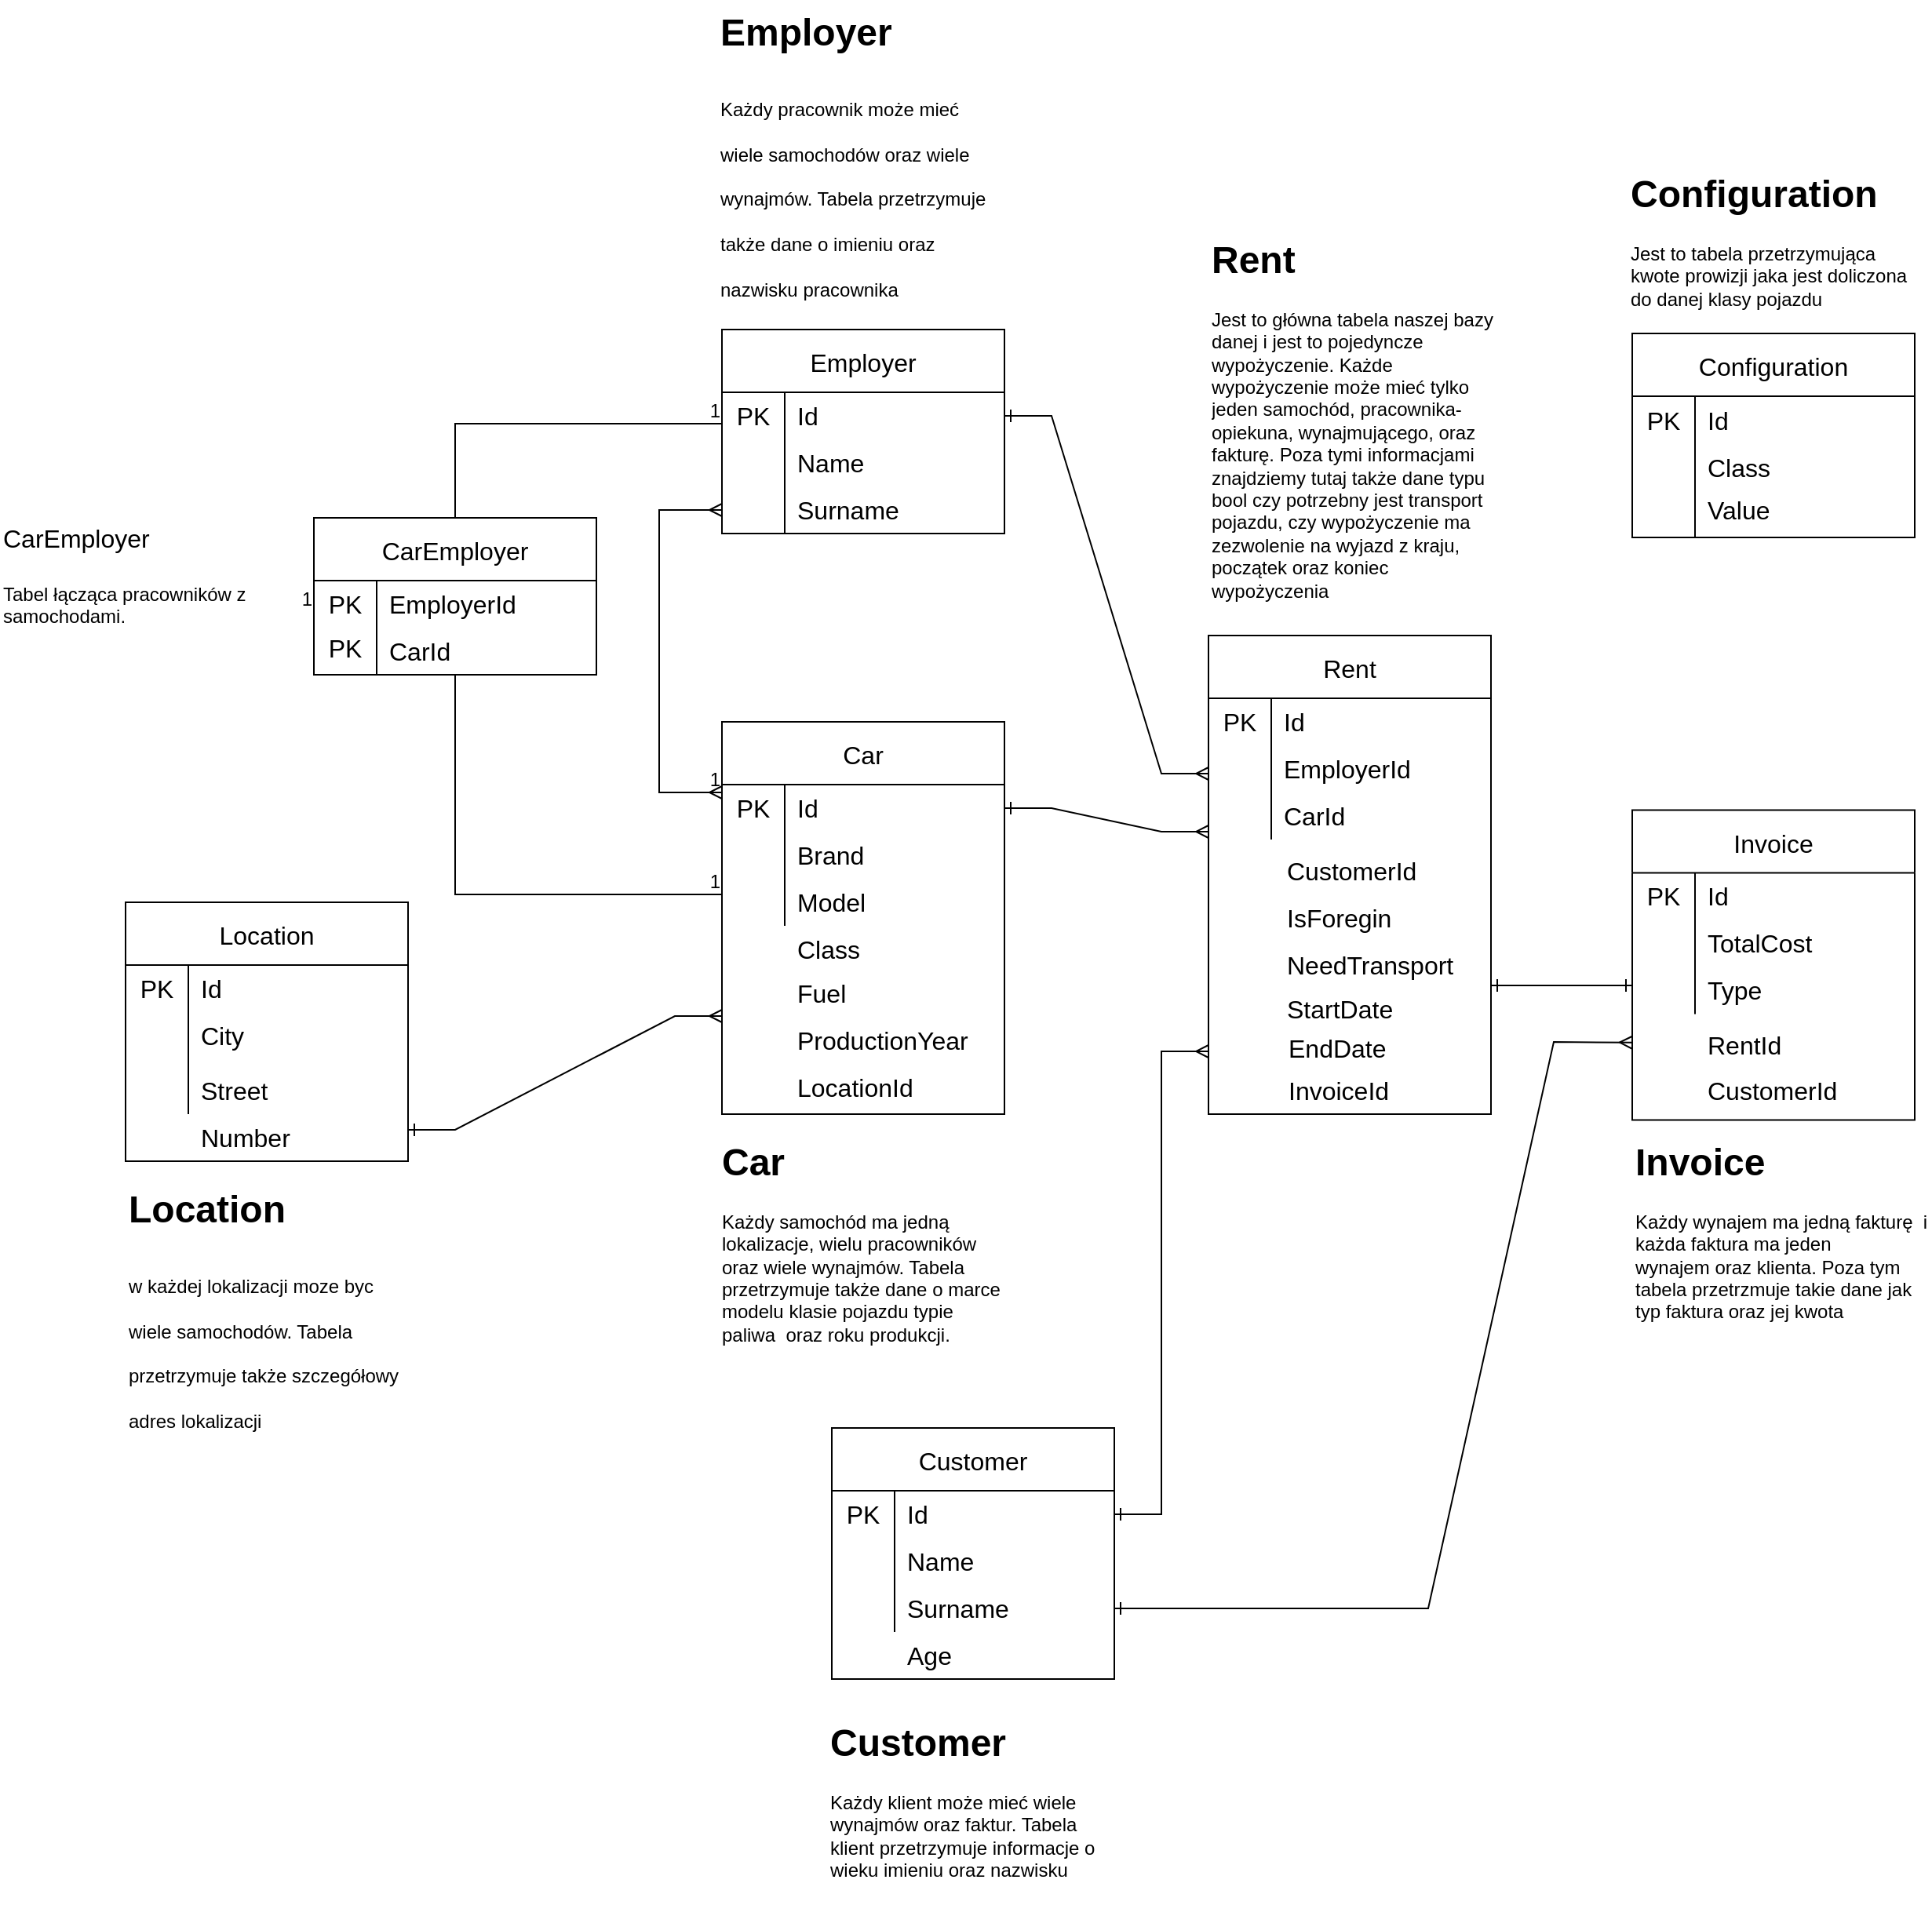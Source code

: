 <mxfile version="24.2.3" type="github">
  <diagram name="Page-1" id="c4acf3e9-155e-7222-9cf6-157b1a14988f">
    <mxGraphModel dx="2284" dy="1838" grid="1" gridSize="10" guides="1" tooltips="1" connect="1" arrows="1" fold="1" page="1" pageScale="1" pageWidth="850" pageHeight="1100" background="none" math="0" shadow="0">
      <root>
        <mxCell id="0" />
        <mxCell id="1" parent="0" />
        <mxCell id="uON3y86tfZZQM4dJoqjV-6" value="Rent" style="shape=table;startSize=40;container=1;collapsible=0;childLayout=tableLayout;fixedRows=1;rowLines=0;fontStyle=0;strokeColor=default;fontSize=16;fillColor=default;" parent="1" vertex="1">
          <mxGeometry x="390" y="215" width="180" height="305" as="geometry" />
        </mxCell>
        <mxCell id="uON3y86tfZZQM4dJoqjV-7" value="" style="shape=tableRow;horizontal=0;startSize=0;swimlaneHead=0;swimlaneBody=0;top=0;left=0;bottom=0;right=0;collapsible=0;dropTarget=0;fillColor=none;points=[[0,0.5],[1,0.5]];portConstraint=eastwest;strokeColor=inherit;fontSize=16;" parent="uON3y86tfZZQM4dJoqjV-6" vertex="1">
          <mxGeometry y="40" width="180" height="30" as="geometry" />
        </mxCell>
        <mxCell id="uON3y86tfZZQM4dJoqjV-8" value="PK" style="shape=partialRectangle;html=1;whiteSpace=wrap;connectable=0;fillColor=none;top=0;left=0;bottom=0;right=0;overflow=hidden;pointerEvents=1;strokeColor=inherit;fontSize=16;" parent="uON3y86tfZZQM4dJoqjV-7" vertex="1">
          <mxGeometry width="40" height="30" as="geometry">
            <mxRectangle width="40" height="30" as="alternateBounds" />
          </mxGeometry>
        </mxCell>
        <mxCell id="uON3y86tfZZQM4dJoqjV-9" value="Id" style="shape=partialRectangle;html=1;whiteSpace=wrap;connectable=0;fillColor=none;top=0;left=0;bottom=0;right=0;align=left;spacingLeft=6;overflow=hidden;strokeColor=inherit;fontSize=16;" parent="uON3y86tfZZQM4dJoqjV-7" vertex="1">
          <mxGeometry x="40" width="140" height="30" as="geometry">
            <mxRectangle width="140" height="30" as="alternateBounds" />
          </mxGeometry>
        </mxCell>
        <mxCell id="uON3y86tfZZQM4dJoqjV-10" value="" style="shape=tableRow;horizontal=0;startSize=0;swimlaneHead=0;swimlaneBody=0;top=0;left=0;bottom=0;right=0;collapsible=0;dropTarget=0;fillColor=none;points=[[0,0.5],[1,0.5]];portConstraint=eastwest;strokeColor=inherit;fontSize=16;" parent="uON3y86tfZZQM4dJoqjV-6" vertex="1">
          <mxGeometry y="70" width="180" height="30" as="geometry" />
        </mxCell>
        <mxCell id="uON3y86tfZZQM4dJoqjV-11" value="" style="shape=partialRectangle;html=1;whiteSpace=wrap;connectable=0;fillColor=none;top=0;left=0;bottom=0;right=0;overflow=hidden;strokeColor=inherit;fontSize=16;" parent="uON3y86tfZZQM4dJoqjV-10" vertex="1">
          <mxGeometry width="40" height="30" as="geometry">
            <mxRectangle width="40" height="30" as="alternateBounds" />
          </mxGeometry>
        </mxCell>
        <mxCell id="uON3y86tfZZQM4dJoqjV-12" value="EmployerId" style="shape=partialRectangle;html=1;whiteSpace=wrap;connectable=0;fillColor=none;top=0;left=0;bottom=0;right=0;align=left;spacingLeft=6;overflow=hidden;strokeColor=inherit;fontSize=16;" parent="uON3y86tfZZQM4dJoqjV-10" vertex="1">
          <mxGeometry x="40" width="140" height="30" as="geometry">
            <mxRectangle width="140" height="30" as="alternateBounds" />
          </mxGeometry>
        </mxCell>
        <mxCell id="uON3y86tfZZQM4dJoqjV-13" value="" style="shape=tableRow;horizontal=0;startSize=0;swimlaneHead=0;swimlaneBody=0;top=0;left=0;bottom=0;right=0;collapsible=0;dropTarget=0;fillColor=none;points=[[0,0.5],[1,0.5]];portConstraint=eastwest;strokeColor=inherit;fontSize=16;" parent="uON3y86tfZZQM4dJoqjV-6" vertex="1">
          <mxGeometry y="100" width="180" height="30" as="geometry" />
        </mxCell>
        <mxCell id="uON3y86tfZZQM4dJoqjV-14" value="" style="shape=partialRectangle;html=1;whiteSpace=wrap;connectable=0;fillColor=none;top=0;left=0;bottom=0;right=0;overflow=hidden;strokeColor=inherit;fontSize=16;" parent="uON3y86tfZZQM4dJoqjV-13" vertex="1">
          <mxGeometry width="40" height="30" as="geometry">
            <mxRectangle width="40" height="30" as="alternateBounds" />
          </mxGeometry>
        </mxCell>
        <mxCell id="uON3y86tfZZQM4dJoqjV-15" value="CarId" style="shape=partialRectangle;html=1;whiteSpace=wrap;connectable=0;fillColor=none;top=0;left=0;bottom=0;right=0;align=left;spacingLeft=6;overflow=hidden;strokeColor=inherit;fontSize=16;" parent="uON3y86tfZZQM4dJoqjV-13" vertex="1">
          <mxGeometry x="40" width="140" height="30" as="geometry">
            <mxRectangle width="140" height="30" as="alternateBounds" />
          </mxGeometry>
        </mxCell>
        <mxCell id="uON3y86tfZZQM4dJoqjV-16" value="StartDate" style="shape=partialRectangle;html=1;whiteSpace=wrap;connectable=0;fillColor=none;top=0;left=0;bottom=0;right=0;align=left;spacingLeft=6;overflow=hidden;strokeColor=inherit;fontSize=16;" parent="1" vertex="1">
          <mxGeometry x="432" y="438" width="140" height="30" as="geometry">
            <mxRectangle width="140" height="30" as="alternateBounds" />
          </mxGeometry>
        </mxCell>
        <mxCell id="uON3y86tfZZQM4dJoqjV-19" value="EndDate" style="shape=partialRectangle;html=1;whiteSpace=wrap;connectable=0;fillColor=none;top=0;left=0;bottom=0;right=0;align=left;spacingLeft=6;overflow=hidden;strokeColor=inherit;fontSize=16;" parent="1" vertex="1">
          <mxGeometry x="433" y="463" width="140" height="30" as="geometry">
            <mxRectangle width="140" height="30" as="alternateBounds" />
          </mxGeometry>
        </mxCell>
        <mxCell id="uON3y86tfZZQM4dJoqjV-21" value="IsForegin" style="shape=partialRectangle;html=1;whiteSpace=wrap;connectable=0;fillColor=none;top=0;left=0;bottom=0;right=0;align=left;spacingLeft=6;overflow=hidden;strokeColor=inherit;fontSize=16;" parent="1" vertex="1">
          <mxGeometry x="432" y="380" width="140" height="30" as="geometry">
            <mxRectangle width="140" height="30" as="alternateBounds" />
          </mxGeometry>
        </mxCell>
        <mxCell id="uON3y86tfZZQM4dJoqjV-23" value="NeedTransport" style="shape=partialRectangle;html=1;whiteSpace=wrap;connectable=0;fillColor=none;top=0;left=0;bottom=0;right=0;align=left;spacingLeft=6;overflow=hidden;strokeColor=inherit;fontSize=16;" parent="1" vertex="1">
          <mxGeometry x="432" y="410" width="140" height="30" as="geometry">
            <mxRectangle width="140" height="30" as="alternateBounds" />
          </mxGeometry>
        </mxCell>
        <mxCell id="uON3y86tfZZQM4dJoqjV-35" value="Customer" style="shape=table;startSize=40;container=1;collapsible=0;childLayout=tableLayout;fixedRows=1;rowLines=0;fontStyle=0;strokeColor=default;fontSize=16;fillColor=default;" parent="1" vertex="1">
          <mxGeometry x="150" y="720" width="180" height="160" as="geometry" />
        </mxCell>
        <mxCell id="uON3y86tfZZQM4dJoqjV-36" value="" style="shape=tableRow;horizontal=0;startSize=0;swimlaneHead=0;swimlaneBody=0;top=0;left=0;bottom=0;right=0;collapsible=0;dropTarget=0;fillColor=none;points=[[0,0.5],[1,0.5]];portConstraint=eastwest;strokeColor=inherit;fontSize=16;" parent="uON3y86tfZZQM4dJoqjV-35" vertex="1">
          <mxGeometry y="40" width="180" height="30" as="geometry" />
        </mxCell>
        <mxCell id="uON3y86tfZZQM4dJoqjV-37" value="PK" style="shape=partialRectangle;html=1;whiteSpace=wrap;connectable=0;fillColor=none;top=0;left=0;bottom=0;right=0;overflow=hidden;pointerEvents=1;strokeColor=inherit;fontSize=16;" parent="uON3y86tfZZQM4dJoqjV-36" vertex="1">
          <mxGeometry width="40" height="30" as="geometry">
            <mxRectangle width="40" height="30" as="alternateBounds" />
          </mxGeometry>
        </mxCell>
        <mxCell id="uON3y86tfZZQM4dJoqjV-38" value="Id" style="shape=partialRectangle;html=1;whiteSpace=wrap;connectable=0;fillColor=none;top=0;left=0;bottom=0;right=0;align=left;spacingLeft=6;overflow=hidden;strokeColor=inherit;fontSize=16;" parent="uON3y86tfZZQM4dJoqjV-36" vertex="1">
          <mxGeometry x="40" width="140" height="30" as="geometry">
            <mxRectangle width="140" height="30" as="alternateBounds" />
          </mxGeometry>
        </mxCell>
        <mxCell id="uON3y86tfZZQM4dJoqjV-39" value="" style="shape=tableRow;horizontal=0;startSize=0;swimlaneHead=0;swimlaneBody=0;top=0;left=0;bottom=0;right=0;collapsible=0;dropTarget=0;fillColor=none;points=[[0,0.5],[1,0.5]];portConstraint=eastwest;strokeColor=inherit;fontSize=16;" parent="uON3y86tfZZQM4dJoqjV-35" vertex="1">
          <mxGeometry y="70" width="180" height="30" as="geometry" />
        </mxCell>
        <mxCell id="uON3y86tfZZQM4dJoqjV-40" value="" style="shape=partialRectangle;html=1;whiteSpace=wrap;connectable=0;fillColor=none;top=0;left=0;bottom=0;right=0;overflow=hidden;strokeColor=inherit;fontSize=16;" parent="uON3y86tfZZQM4dJoqjV-39" vertex="1">
          <mxGeometry width="40" height="30" as="geometry">
            <mxRectangle width="40" height="30" as="alternateBounds" />
          </mxGeometry>
        </mxCell>
        <mxCell id="uON3y86tfZZQM4dJoqjV-41" value="Name" style="shape=partialRectangle;html=1;whiteSpace=wrap;connectable=0;fillColor=none;top=0;left=0;bottom=0;right=0;align=left;spacingLeft=6;overflow=hidden;strokeColor=inherit;fontSize=16;" parent="uON3y86tfZZQM4dJoqjV-39" vertex="1">
          <mxGeometry x="40" width="140" height="30" as="geometry">
            <mxRectangle width="140" height="30" as="alternateBounds" />
          </mxGeometry>
        </mxCell>
        <mxCell id="uON3y86tfZZQM4dJoqjV-42" value="" style="shape=tableRow;horizontal=0;startSize=0;swimlaneHead=0;swimlaneBody=0;top=0;left=0;bottom=0;right=0;collapsible=0;dropTarget=0;fillColor=none;points=[[0,0.5],[1,0.5]];portConstraint=eastwest;strokeColor=inherit;fontSize=16;" parent="uON3y86tfZZQM4dJoqjV-35" vertex="1">
          <mxGeometry y="100" width="180" height="30" as="geometry" />
        </mxCell>
        <mxCell id="uON3y86tfZZQM4dJoqjV-43" value="" style="shape=partialRectangle;html=1;whiteSpace=wrap;connectable=0;fillColor=none;top=0;left=0;bottom=0;right=0;overflow=hidden;strokeColor=inherit;fontSize=16;" parent="uON3y86tfZZQM4dJoqjV-42" vertex="1">
          <mxGeometry width="40" height="30" as="geometry">
            <mxRectangle width="40" height="30" as="alternateBounds" />
          </mxGeometry>
        </mxCell>
        <mxCell id="uON3y86tfZZQM4dJoqjV-44" value="Surname" style="shape=partialRectangle;html=1;whiteSpace=wrap;connectable=0;fillColor=none;top=0;left=0;bottom=0;right=0;align=left;spacingLeft=6;overflow=hidden;strokeColor=inherit;fontSize=16;" parent="uON3y86tfZZQM4dJoqjV-42" vertex="1">
          <mxGeometry x="40" width="140" height="30" as="geometry">
            <mxRectangle width="140" height="30" as="alternateBounds" />
          </mxGeometry>
        </mxCell>
        <mxCell id="uON3y86tfZZQM4dJoqjV-45" value="Age" style="shape=partialRectangle;html=1;whiteSpace=wrap;connectable=0;fillColor=none;top=0;left=0;bottom=0;right=0;align=left;spacingLeft=6;overflow=hidden;strokeColor=inherit;fontSize=16;" parent="1" vertex="1">
          <mxGeometry x="190" y="850" width="140" height="30" as="geometry">
            <mxRectangle width="140" height="30" as="alternateBounds" />
          </mxGeometry>
        </mxCell>
        <mxCell id="uON3y86tfZZQM4dJoqjV-54" value="CustomerId" style="shape=partialRectangle;html=1;whiteSpace=wrap;connectable=0;fillColor=none;top=0;left=0;bottom=0;right=0;align=left;spacingLeft=6;overflow=hidden;strokeColor=inherit;fontSize=16;" parent="1" vertex="1">
          <mxGeometry x="432" y="350" width="140" height="30" as="geometry">
            <mxRectangle width="140" height="30" as="alternateBounds" />
          </mxGeometry>
        </mxCell>
        <mxCell id="uON3y86tfZZQM4dJoqjV-55" value="Employer" style="shape=table;startSize=40;container=1;collapsible=0;childLayout=tableLayout;fixedRows=1;rowLines=0;fontStyle=0;strokeColor=default;fontSize=16;fillColor=default;" parent="1" vertex="1">
          <mxGeometry x="80" y="20" width="180" height="130" as="geometry" />
        </mxCell>
        <mxCell id="uON3y86tfZZQM4dJoqjV-56" value="" style="shape=tableRow;horizontal=0;startSize=0;swimlaneHead=0;swimlaneBody=0;top=0;left=0;bottom=0;right=0;collapsible=0;dropTarget=0;fillColor=none;points=[[0,0.5],[1,0.5]];portConstraint=eastwest;strokeColor=inherit;fontSize=16;" parent="uON3y86tfZZQM4dJoqjV-55" vertex="1">
          <mxGeometry y="40" width="180" height="30" as="geometry" />
        </mxCell>
        <mxCell id="uON3y86tfZZQM4dJoqjV-57" value="PK" style="shape=partialRectangle;html=1;whiteSpace=wrap;connectable=0;fillColor=none;top=0;left=0;bottom=0;right=0;overflow=hidden;pointerEvents=1;strokeColor=inherit;fontSize=16;" parent="uON3y86tfZZQM4dJoqjV-56" vertex="1">
          <mxGeometry width="40" height="30" as="geometry">
            <mxRectangle width="40" height="30" as="alternateBounds" />
          </mxGeometry>
        </mxCell>
        <mxCell id="uON3y86tfZZQM4dJoqjV-58" value="Id" style="shape=partialRectangle;html=1;whiteSpace=wrap;connectable=0;fillColor=none;top=0;left=0;bottom=0;right=0;align=left;spacingLeft=6;overflow=hidden;strokeColor=inherit;fontSize=16;" parent="uON3y86tfZZQM4dJoqjV-56" vertex="1">
          <mxGeometry x="40" width="140" height="30" as="geometry">
            <mxRectangle width="140" height="30" as="alternateBounds" />
          </mxGeometry>
        </mxCell>
        <mxCell id="uON3y86tfZZQM4dJoqjV-59" value="" style="shape=tableRow;horizontal=0;startSize=0;swimlaneHead=0;swimlaneBody=0;top=0;left=0;bottom=0;right=0;collapsible=0;dropTarget=0;fillColor=none;points=[[0,0.5],[1,0.5]];portConstraint=eastwest;strokeColor=inherit;fontSize=16;" parent="uON3y86tfZZQM4dJoqjV-55" vertex="1">
          <mxGeometry y="70" width="180" height="30" as="geometry" />
        </mxCell>
        <mxCell id="uON3y86tfZZQM4dJoqjV-60" value="" style="shape=partialRectangle;html=1;whiteSpace=wrap;connectable=0;fillColor=none;top=0;left=0;bottom=0;right=0;overflow=hidden;strokeColor=inherit;fontSize=16;" parent="uON3y86tfZZQM4dJoqjV-59" vertex="1">
          <mxGeometry width="40" height="30" as="geometry">
            <mxRectangle width="40" height="30" as="alternateBounds" />
          </mxGeometry>
        </mxCell>
        <mxCell id="uON3y86tfZZQM4dJoqjV-61" value="Name" style="shape=partialRectangle;html=1;whiteSpace=wrap;connectable=0;fillColor=none;top=0;left=0;bottom=0;right=0;align=left;spacingLeft=6;overflow=hidden;strokeColor=inherit;fontSize=16;" parent="uON3y86tfZZQM4dJoqjV-59" vertex="1">
          <mxGeometry x="40" width="140" height="30" as="geometry">
            <mxRectangle width="140" height="30" as="alternateBounds" />
          </mxGeometry>
        </mxCell>
        <mxCell id="uON3y86tfZZQM4dJoqjV-62" value="" style="shape=tableRow;horizontal=0;startSize=0;swimlaneHead=0;swimlaneBody=0;top=0;left=0;bottom=0;right=0;collapsible=0;dropTarget=0;fillColor=none;points=[[0,0.5],[1,0.5]];portConstraint=eastwest;strokeColor=inherit;fontSize=16;" parent="uON3y86tfZZQM4dJoqjV-55" vertex="1">
          <mxGeometry y="100" width="180" height="30" as="geometry" />
        </mxCell>
        <mxCell id="uON3y86tfZZQM4dJoqjV-63" value="" style="shape=partialRectangle;html=1;whiteSpace=wrap;connectable=0;fillColor=none;top=0;left=0;bottom=0;right=0;overflow=hidden;strokeColor=inherit;fontSize=16;" parent="uON3y86tfZZQM4dJoqjV-62" vertex="1">
          <mxGeometry width="40" height="30" as="geometry">
            <mxRectangle width="40" height="30" as="alternateBounds" />
          </mxGeometry>
        </mxCell>
        <mxCell id="uON3y86tfZZQM4dJoqjV-64" value="Surname" style="shape=partialRectangle;html=1;whiteSpace=wrap;connectable=0;fillColor=none;top=0;left=0;bottom=0;right=0;align=left;spacingLeft=6;overflow=hidden;strokeColor=inherit;fontSize=16;" parent="uON3y86tfZZQM4dJoqjV-62" vertex="1">
          <mxGeometry x="40" width="140" height="30" as="geometry">
            <mxRectangle width="140" height="30" as="alternateBounds" />
          </mxGeometry>
        </mxCell>
        <mxCell id="uON3y86tfZZQM4dJoqjV-67" value="Car" style="shape=table;startSize=40;container=1;collapsible=0;childLayout=tableLayout;fixedRows=1;rowLines=0;fontStyle=0;strokeColor=default;fontSize=16;fillColor=default;" parent="1" vertex="1">
          <mxGeometry x="80" y="270" width="180" height="250" as="geometry" />
        </mxCell>
        <mxCell id="uON3y86tfZZQM4dJoqjV-68" value="" style="shape=tableRow;horizontal=0;startSize=0;swimlaneHead=0;swimlaneBody=0;top=0;left=0;bottom=0;right=0;collapsible=0;dropTarget=0;fillColor=none;points=[[0,0.5],[1,0.5]];portConstraint=eastwest;strokeColor=inherit;fontSize=16;" parent="uON3y86tfZZQM4dJoqjV-67" vertex="1">
          <mxGeometry y="40" width="180" height="30" as="geometry" />
        </mxCell>
        <mxCell id="uON3y86tfZZQM4dJoqjV-69" value="PK" style="shape=partialRectangle;html=1;whiteSpace=wrap;connectable=0;fillColor=none;top=0;left=0;bottom=0;right=0;overflow=hidden;pointerEvents=1;strokeColor=inherit;fontSize=16;" parent="uON3y86tfZZQM4dJoqjV-68" vertex="1">
          <mxGeometry width="40" height="30" as="geometry">
            <mxRectangle width="40" height="30" as="alternateBounds" />
          </mxGeometry>
        </mxCell>
        <mxCell id="uON3y86tfZZQM4dJoqjV-70" value="Id" style="shape=partialRectangle;html=1;whiteSpace=wrap;connectable=0;fillColor=none;top=0;left=0;bottom=0;right=0;align=left;spacingLeft=6;overflow=hidden;strokeColor=inherit;fontSize=16;" parent="uON3y86tfZZQM4dJoqjV-68" vertex="1">
          <mxGeometry x="40" width="140" height="30" as="geometry">
            <mxRectangle width="140" height="30" as="alternateBounds" />
          </mxGeometry>
        </mxCell>
        <mxCell id="uON3y86tfZZQM4dJoqjV-71" value="" style="shape=tableRow;horizontal=0;startSize=0;swimlaneHead=0;swimlaneBody=0;top=0;left=0;bottom=0;right=0;collapsible=0;dropTarget=0;fillColor=none;points=[[0,0.5],[1,0.5]];portConstraint=eastwest;strokeColor=inherit;fontSize=16;" parent="uON3y86tfZZQM4dJoqjV-67" vertex="1">
          <mxGeometry y="70" width="180" height="30" as="geometry" />
        </mxCell>
        <mxCell id="uON3y86tfZZQM4dJoqjV-72" value="" style="shape=partialRectangle;html=1;whiteSpace=wrap;connectable=0;fillColor=none;top=0;left=0;bottom=0;right=0;overflow=hidden;strokeColor=inherit;fontSize=16;" parent="uON3y86tfZZQM4dJoqjV-71" vertex="1">
          <mxGeometry width="40" height="30" as="geometry">
            <mxRectangle width="40" height="30" as="alternateBounds" />
          </mxGeometry>
        </mxCell>
        <mxCell id="uON3y86tfZZQM4dJoqjV-73" value="Brand" style="shape=partialRectangle;html=1;whiteSpace=wrap;connectable=0;fillColor=none;top=0;left=0;bottom=0;right=0;align=left;spacingLeft=6;overflow=hidden;strokeColor=inherit;fontSize=16;" parent="uON3y86tfZZQM4dJoqjV-71" vertex="1">
          <mxGeometry x="40" width="140" height="30" as="geometry">
            <mxRectangle width="140" height="30" as="alternateBounds" />
          </mxGeometry>
        </mxCell>
        <mxCell id="uON3y86tfZZQM4dJoqjV-74" value="" style="shape=tableRow;horizontal=0;startSize=0;swimlaneHead=0;swimlaneBody=0;top=0;left=0;bottom=0;right=0;collapsible=0;dropTarget=0;fillColor=none;points=[[0,0.5],[1,0.5]];portConstraint=eastwest;strokeColor=inherit;fontSize=16;" parent="uON3y86tfZZQM4dJoqjV-67" vertex="1">
          <mxGeometry y="100" width="180" height="30" as="geometry" />
        </mxCell>
        <mxCell id="uON3y86tfZZQM4dJoqjV-75" value="" style="shape=partialRectangle;html=1;whiteSpace=wrap;connectable=0;fillColor=none;top=0;left=0;bottom=0;right=0;overflow=hidden;strokeColor=inherit;fontSize=16;" parent="uON3y86tfZZQM4dJoqjV-74" vertex="1">
          <mxGeometry width="40" height="30" as="geometry">
            <mxRectangle width="40" height="30" as="alternateBounds" />
          </mxGeometry>
        </mxCell>
        <mxCell id="uON3y86tfZZQM4dJoqjV-76" value="Model" style="shape=partialRectangle;html=1;whiteSpace=wrap;connectable=0;fillColor=none;top=0;left=0;bottom=0;right=0;align=left;spacingLeft=6;overflow=hidden;strokeColor=inherit;fontSize=16;" parent="uON3y86tfZZQM4dJoqjV-74" vertex="1">
          <mxGeometry x="40" width="140" height="30" as="geometry">
            <mxRectangle width="140" height="30" as="alternateBounds" />
          </mxGeometry>
        </mxCell>
        <mxCell id="uON3y86tfZZQM4dJoqjV-77" value="Class" style="shape=partialRectangle;html=1;whiteSpace=wrap;connectable=0;fillColor=none;top=0;left=0;bottom=0;right=0;align=left;spacingLeft=6;overflow=hidden;strokeColor=inherit;fontSize=16;" parent="1" vertex="1">
          <mxGeometry x="120" y="400" width="140" height="30" as="geometry">
            <mxRectangle width="140" height="30" as="alternateBounds" />
          </mxGeometry>
        </mxCell>
        <mxCell id="uON3y86tfZZQM4dJoqjV-79" value="" style="shape=partialRectangle;html=1;whiteSpace=wrap;connectable=0;fillColor=none;top=0;left=0;bottom=0;right=0;align=left;spacingLeft=6;overflow=hidden;strokeColor=inherit;fontSize=16;" parent="1" vertex="1">
          <mxGeometry x="120" y="428" width="140" height="30" as="geometry">
            <mxRectangle width="140" height="30" as="alternateBounds" />
          </mxGeometry>
        </mxCell>
        <mxCell id="uON3y86tfZZQM4dJoqjV-83" value="Fuel" style="shape=partialRectangle;html=1;whiteSpace=wrap;connectable=0;fillColor=none;top=0;left=0;bottom=0;right=0;align=left;spacingLeft=6;overflow=hidden;strokeColor=inherit;fontSize=16;" parent="1" vertex="1">
          <mxGeometry x="120" y="428" width="140" height="30" as="geometry">
            <mxRectangle width="140" height="30" as="alternateBounds" />
          </mxGeometry>
        </mxCell>
        <mxCell id="uON3y86tfZZQM4dJoqjV-85" value="ProductionYear" style="shape=partialRectangle;html=1;whiteSpace=wrap;connectable=0;fillColor=none;top=0;left=0;bottom=0;right=0;align=left;spacingLeft=6;overflow=hidden;strokeColor=inherit;fontSize=16;" parent="1" vertex="1">
          <mxGeometry x="120" y="458" width="140" height="30" as="geometry">
            <mxRectangle width="140" height="30" as="alternateBounds" />
          </mxGeometry>
        </mxCell>
        <mxCell id="uON3y86tfZZQM4dJoqjV-90" value="" style="edgeStyle=entityRelationEdgeStyle;fontSize=12;html=1;endArrow=ERmany;startArrow=ERone;rounded=0;exitX=1;exitY=0.5;exitDx=0;exitDy=0;startFill=0;endFill=0;" parent="1" source="uON3y86tfZZQM4dJoqjV-36" edge="1">
          <mxGeometry width="100" height="100" relative="1" as="geometry">
            <mxPoint x="350" y="390" as="sourcePoint" />
            <mxPoint x="390" y="480" as="targetPoint" />
          </mxGeometry>
        </mxCell>
        <mxCell id="uON3y86tfZZQM4dJoqjV-91" value="" style="edgeStyle=entityRelationEdgeStyle;fontSize=12;html=1;endArrow=ERmany;startArrow=ERone;rounded=0;exitX=1;exitY=0.5;exitDx=0;exitDy=0;startFill=0;endFill=0;" parent="1" source="uON3y86tfZZQM4dJoqjV-56" edge="1">
          <mxGeometry width="100" height="100" relative="1" as="geometry">
            <mxPoint x="260" y="467.5" as="sourcePoint" />
            <mxPoint x="390" y="303" as="targetPoint" />
          </mxGeometry>
        </mxCell>
        <mxCell id="uON3y86tfZZQM4dJoqjV-95" value="" style="edgeStyle=entityRelationEdgeStyle;fontSize=12;html=1;endArrow=ERmany;startArrow=ERone;rounded=0;exitX=1;exitY=0.5;exitDx=0;exitDy=0;startFill=0;endFill=0;" parent="1" source="uON3y86tfZZQM4dJoqjV-68" edge="1">
          <mxGeometry width="100" height="100" relative="1" as="geometry">
            <mxPoint x="260" y="487" as="sourcePoint" />
            <mxPoint x="390" y="340" as="targetPoint" />
            <Array as="points">
              <mxPoint x="330" y="340" />
            </Array>
          </mxGeometry>
        </mxCell>
        <mxCell id="uON3y86tfZZQM4dJoqjV-96" value="LocationId" style="shape=partialRectangle;html=1;whiteSpace=wrap;connectable=0;fillColor=none;top=0;left=0;bottom=0;right=0;align=left;spacingLeft=6;overflow=hidden;strokeColor=inherit;fontSize=16;" parent="1" vertex="1">
          <mxGeometry x="120" y="488" width="140" height="30" as="geometry">
            <mxRectangle width="140" height="30" as="alternateBounds" />
          </mxGeometry>
        </mxCell>
        <mxCell id="uON3y86tfZZQM4dJoqjV-97" value="Location" style="shape=table;startSize=40;container=1;collapsible=0;childLayout=tableLayout;fixedRows=1;rowLines=0;fontStyle=0;strokeColor=default;fontSize=16;fillColor=default;" parent="1" vertex="1">
          <mxGeometry x="-300" y="385" width="180" height="165" as="geometry" />
        </mxCell>
        <mxCell id="uON3y86tfZZQM4dJoqjV-98" value="" style="shape=tableRow;horizontal=0;startSize=0;swimlaneHead=0;swimlaneBody=0;top=0;left=0;bottom=0;right=0;collapsible=0;dropTarget=0;fillColor=none;points=[[0,0.5],[1,0.5]];portConstraint=eastwest;strokeColor=inherit;fontSize=16;" parent="uON3y86tfZZQM4dJoqjV-97" vertex="1">
          <mxGeometry y="40" width="180" height="30" as="geometry" />
        </mxCell>
        <mxCell id="uON3y86tfZZQM4dJoqjV-99" value="PK" style="shape=partialRectangle;html=1;whiteSpace=wrap;connectable=0;fillColor=none;top=0;left=0;bottom=0;right=0;overflow=hidden;pointerEvents=1;strokeColor=inherit;fontSize=16;" parent="uON3y86tfZZQM4dJoqjV-98" vertex="1">
          <mxGeometry width="40" height="30" as="geometry">
            <mxRectangle width="40" height="30" as="alternateBounds" />
          </mxGeometry>
        </mxCell>
        <mxCell id="uON3y86tfZZQM4dJoqjV-100" value="Id" style="shape=partialRectangle;html=1;whiteSpace=wrap;connectable=0;fillColor=none;top=0;left=0;bottom=0;right=0;align=left;spacingLeft=6;overflow=hidden;strokeColor=inherit;fontSize=16;" parent="uON3y86tfZZQM4dJoqjV-98" vertex="1">
          <mxGeometry x="40" width="140" height="30" as="geometry">
            <mxRectangle width="140" height="30" as="alternateBounds" />
          </mxGeometry>
        </mxCell>
        <mxCell id="uON3y86tfZZQM4dJoqjV-101" value="" style="shape=tableRow;horizontal=0;startSize=0;swimlaneHead=0;swimlaneBody=0;top=0;left=0;bottom=0;right=0;collapsible=0;dropTarget=0;fillColor=none;points=[[0,0.5],[1,0.5]];portConstraint=eastwest;strokeColor=inherit;fontSize=16;" parent="uON3y86tfZZQM4dJoqjV-97" vertex="1">
          <mxGeometry y="70" width="180" height="30" as="geometry" />
        </mxCell>
        <mxCell id="uON3y86tfZZQM4dJoqjV-102" value="" style="shape=partialRectangle;html=1;whiteSpace=wrap;connectable=0;fillColor=none;top=0;left=0;bottom=0;right=0;overflow=hidden;strokeColor=inherit;fontSize=16;" parent="uON3y86tfZZQM4dJoqjV-101" vertex="1">
          <mxGeometry width="40" height="30" as="geometry">
            <mxRectangle width="40" height="30" as="alternateBounds" />
          </mxGeometry>
        </mxCell>
        <mxCell id="uON3y86tfZZQM4dJoqjV-103" value="City" style="shape=partialRectangle;html=1;whiteSpace=wrap;connectable=0;fillColor=none;top=0;left=0;bottom=0;right=0;align=left;spacingLeft=6;overflow=hidden;strokeColor=inherit;fontSize=16;" parent="uON3y86tfZZQM4dJoqjV-101" vertex="1">
          <mxGeometry x="40" width="140" height="30" as="geometry">
            <mxRectangle width="140" height="30" as="alternateBounds" />
          </mxGeometry>
        </mxCell>
        <mxCell id="uON3y86tfZZQM4dJoqjV-104" value="" style="shape=tableRow;horizontal=0;startSize=0;swimlaneHead=0;swimlaneBody=0;top=0;left=0;bottom=0;right=0;collapsible=0;dropTarget=0;fillColor=none;points=[[0,0.5],[1,0.5]];portConstraint=eastwest;strokeColor=inherit;fontSize=16;" parent="uON3y86tfZZQM4dJoqjV-97" vertex="1">
          <mxGeometry y="100" width="180" height="35" as="geometry" />
        </mxCell>
        <mxCell id="uON3y86tfZZQM4dJoqjV-105" value="" style="shape=partialRectangle;html=1;whiteSpace=wrap;connectable=0;fillColor=none;top=0;left=0;bottom=0;right=0;overflow=hidden;strokeColor=inherit;fontSize=16;" parent="uON3y86tfZZQM4dJoqjV-104" vertex="1">
          <mxGeometry width="40" height="35" as="geometry">
            <mxRectangle width="40" height="35" as="alternateBounds" />
          </mxGeometry>
        </mxCell>
        <mxCell id="uON3y86tfZZQM4dJoqjV-106" value="" style="shape=partialRectangle;html=1;whiteSpace=wrap;connectable=0;fillColor=none;top=0;left=0;bottom=0;right=0;align=left;spacingLeft=6;overflow=hidden;strokeColor=inherit;fontSize=16;" parent="uON3y86tfZZQM4dJoqjV-104" vertex="1">
          <mxGeometry x="40" width="140" height="35" as="geometry">
            <mxRectangle width="140" height="35" as="alternateBounds" />
          </mxGeometry>
        </mxCell>
        <mxCell id="uON3y86tfZZQM4dJoqjV-112" value="Street" style="shape=partialRectangle;html=1;whiteSpace=wrap;connectable=0;fillColor=none;top=0;left=0;bottom=0;right=0;align=left;spacingLeft=6;overflow=hidden;strokeColor=inherit;fontSize=16;" parent="1" vertex="1">
          <mxGeometry x="-260" y="490" width="140" height="30" as="geometry">
            <mxRectangle width="140" height="30" as="alternateBounds" />
          </mxGeometry>
        </mxCell>
        <mxCell id="uON3y86tfZZQM4dJoqjV-113" value="Number" style="shape=partialRectangle;html=1;whiteSpace=wrap;connectable=0;fillColor=none;top=0;left=0;bottom=0;right=0;align=left;spacingLeft=6;overflow=hidden;strokeColor=inherit;fontSize=16;" parent="1" vertex="1">
          <mxGeometry x="-260" y="520" width="140" height="30" as="geometry">
            <mxRectangle width="140" height="30" as="alternateBounds" />
          </mxGeometry>
        </mxCell>
        <mxCell id="uON3y86tfZZQM4dJoqjV-116" value="" style="edgeStyle=entityRelationEdgeStyle;fontSize=12;html=1;endArrow=ERmany;startArrow=ERone;rounded=0;startFill=0;entryX=0;entryY=0.75;entryDx=0;entryDy=0;" parent="1" target="uON3y86tfZZQM4dJoqjV-67" edge="1">
          <mxGeometry width="100" height="100" relative="1" as="geometry">
            <mxPoint x="-120" y="530" as="sourcePoint" />
            <mxPoint x="80" y="530" as="targetPoint" />
          </mxGeometry>
        </mxCell>
        <mxCell id="uON3y86tfZZQM4dJoqjV-128" value="" style="endArrow=none;html=1;rounded=0;exitX=0.5;exitY=1;exitDx=0;exitDy=0;" parent="1" source="uON3y86tfZZQM4dJoqjV-132" edge="1">
          <mxGeometry relative="1" as="geometry">
            <mxPoint x="-90" y="320" as="sourcePoint" />
            <mxPoint x="80" y="380" as="targetPoint" />
            <Array as="points">
              <mxPoint x="-90" y="380" />
            </Array>
          </mxGeometry>
        </mxCell>
        <mxCell id="uON3y86tfZZQM4dJoqjV-129" value="1" style="resizable=0;html=1;whiteSpace=wrap;align=right;verticalAlign=bottom;" parent="uON3y86tfZZQM4dJoqjV-128" connectable="0" vertex="1">
          <mxGeometry x="1" relative="1" as="geometry" />
        </mxCell>
        <mxCell id="uON3y86tfZZQM4dJoqjV-130" value="" style="endArrow=none;html=1;rounded=0;" parent="1" edge="1">
          <mxGeometry relative="1" as="geometry">
            <mxPoint x="-90" y="140" as="sourcePoint" />
            <mxPoint x="80" y="80" as="targetPoint" />
            <Array as="points">
              <mxPoint x="-90" y="80" />
            </Array>
          </mxGeometry>
        </mxCell>
        <mxCell id="uON3y86tfZZQM4dJoqjV-131" value="1" style="resizable=0;html=1;whiteSpace=wrap;align=right;verticalAlign=bottom;" parent="uON3y86tfZZQM4dJoqjV-130" connectable="0" vertex="1">
          <mxGeometry x="1" relative="1" as="geometry" />
        </mxCell>
        <mxCell id="uON3y86tfZZQM4dJoqjV-132" value="CarEmployer" style="shape=table;startSize=40;container=1;collapsible=0;childLayout=tableLayout;fixedRows=1;rowLines=0;fontStyle=0;strokeColor=default;fontSize=16;fillColor=default;" parent="1" vertex="1">
          <mxGeometry x="-180" y="140" width="180" height="100" as="geometry" />
        </mxCell>
        <mxCell id="uON3y86tfZZQM4dJoqjV-133" value="" style="shape=tableRow;horizontal=0;startSize=0;swimlaneHead=0;swimlaneBody=0;top=0;left=0;bottom=0;right=0;collapsible=0;dropTarget=0;fillColor=none;points=[[0,0.5],[1,0.5]];portConstraint=eastwest;strokeColor=inherit;fontSize=16;" parent="uON3y86tfZZQM4dJoqjV-132" vertex="1">
          <mxGeometry y="40" width="180" height="30" as="geometry" />
        </mxCell>
        <mxCell id="uON3y86tfZZQM4dJoqjV-134" value="PK" style="shape=partialRectangle;html=1;whiteSpace=wrap;connectable=0;fillColor=none;top=0;left=0;bottom=0;right=0;overflow=hidden;pointerEvents=1;strokeColor=inherit;fontSize=16;" parent="uON3y86tfZZQM4dJoqjV-133" vertex="1">
          <mxGeometry width="40" height="30" as="geometry">
            <mxRectangle width="40" height="30" as="alternateBounds" />
          </mxGeometry>
        </mxCell>
        <mxCell id="uON3y86tfZZQM4dJoqjV-135" value="EmployerId" style="shape=partialRectangle;html=1;whiteSpace=wrap;connectable=0;fillColor=none;top=0;left=0;bottom=0;right=0;align=left;spacingLeft=6;overflow=hidden;strokeColor=inherit;fontSize=16;" parent="uON3y86tfZZQM4dJoqjV-133" vertex="1">
          <mxGeometry x="40" width="140" height="30" as="geometry">
            <mxRectangle width="140" height="30" as="alternateBounds" />
          </mxGeometry>
        </mxCell>
        <mxCell id="uON3y86tfZZQM4dJoqjV-136" value="" style="shape=tableRow;horizontal=0;startSize=0;swimlaneHead=0;swimlaneBody=0;top=0;left=0;bottom=0;right=0;collapsible=0;dropTarget=0;fillColor=none;points=[[0,0.5],[1,0.5]];portConstraint=eastwest;strokeColor=inherit;fontSize=16;" parent="uON3y86tfZZQM4dJoqjV-132" vertex="1">
          <mxGeometry y="70" width="180" height="30" as="geometry" />
        </mxCell>
        <mxCell id="uON3y86tfZZQM4dJoqjV-137" value="" style="shape=partialRectangle;html=1;whiteSpace=wrap;connectable=0;fillColor=none;top=0;left=0;bottom=0;right=0;overflow=hidden;strokeColor=inherit;fontSize=16;" parent="uON3y86tfZZQM4dJoqjV-136" vertex="1">
          <mxGeometry width="40" height="30" as="geometry">
            <mxRectangle width="40" height="30" as="alternateBounds" />
          </mxGeometry>
        </mxCell>
        <mxCell id="uON3y86tfZZQM4dJoqjV-138" value="CarId" style="shape=partialRectangle;html=1;whiteSpace=wrap;connectable=0;fillColor=none;top=0;left=0;bottom=0;right=0;align=left;spacingLeft=6;overflow=hidden;strokeColor=inherit;fontSize=16;" parent="uON3y86tfZZQM4dJoqjV-136" vertex="1">
          <mxGeometry x="40" width="140" height="30" as="geometry">
            <mxRectangle width="140" height="30" as="alternateBounds" />
          </mxGeometry>
        </mxCell>
        <mxCell id="uON3y86tfZZQM4dJoqjV-143" value="1" style="resizable=0;html=1;whiteSpace=wrap;align=right;verticalAlign=bottom;" parent="1" connectable="0" vertex="1">
          <mxGeometry x="-180" y="200" as="geometry" />
        </mxCell>
        <mxCell id="uON3y86tfZZQM4dJoqjV-144" value="" style="endArrow=ERmany;html=1;rounded=0;exitX=0;exitY=0.5;exitDx=0;exitDy=0;startArrow=ERmany;startFill=0;endFill=0;" parent="1" source="uON3y86tfZZQM4dJoqjV-62" edge="1">
          <mxGeometry relative="1" as="geometry">
            <mxPoint x="40" y="120" as="sourcePoint" />
            <mxPoint x="80" y="315" as="targetPoint" />
            <Array as="points">
              <mxPoint x="40" y="135" />
              <mxPoint x="40" y="315" />
            </Array>
          </mxGeometry>
        </mxCell>
        <mxCell id="uON3y86tfZZQM4dJoqjV-145" value="1" style="resizable=0;html=1;whiteSpace=wrap;align=right;verticalAlign=bottom;" parent="uON3y86tfZZQM4dJoqjV-144" connectable="0" vertex="1">
          <mxGeometry x="1" relative="1" as="geometry" />
        </mxCell>
        <mxCell id="uON3y86tfZZQM4dJoqjV-146" value="PK" style="shape=partialRectangle;html=1;whiteSpace=wrap;connectable=0;fillColor=none;top=0;left=0;bottom=0;right=0;overflow=hidden;pointerEvents=1;strokeColor=inherit;fontSize=16;" parent="1" vertex="1">
          <mxGeometry x="-180" y="207.5" width="40" height="30" as="geometry">
            <mxRectangle width="40" height="30" as="alternateBounds" />
          </mxGeometry>
        </mxCell>
        <mxCell id="uON3y86tfZZQM4dJoqjV-147" value="InvoiceId" style="shape=partialRectangle;html=1;whiteSpace=wrap;connectable=0;fillColor=none;top=0;left=0;bottom=0;right=0;align=left;spacingLeft=6;overflow=hidden;strokeColor=inherit;fontSize=16;" parent="1" vertex="1">
          <mxGeometry x="433" y="490" width="140" height="30" as="geometry">
            <mxRectangle width="140" height="30" as="alternateBounds" />
          </mxGeometry>
        </mxCell>
        <mxCell id="uON3y86tfZZQM4dJoqjV-158" value="Invoice" style="shape=table;startSize=40;container=1;collapsible=0;childLayout=tableLayout;fixedRows=1;rowLines=0;fontStyle=0;strokeColor=default;fontSize=16;fillColor=default;" parent="1" vertex="1">
          <mxGeometry x="660" y="326.25" width="180" height="197.5" as="geometry" />
        </mxCell>
        <mxCell id="uON3y86tfZZQM4dJoqjV-159" value="" style="shape=tableRow;horizontal=0;startSize=0;swimlaneHead=0;swimlaneBody=0;top=0;left=0;bottom=0;right=0;collapsible=0;dropTarget=0;fillColor=none;points=[[0,0.5],[1,0.5]];portConstraint=eastwest;strokeColor=inherit;fontSize=16;" parent="uON3y86tfZZQM4dJoqjV-158" vertex="1">
          <mxGeometry y="40" width="180" height="30" as="geometry" />
        </mxCell>
        <mxCell id="uON3y86tfZZQM4dJoqjV-160" value="PK" style="shape=partialRectangle;html=1;whiteSpace=wrap;connectable=0;fillColor=none;top=0;left=0;bottom=0;right=0;overflow=hidden;pointerEvents=1;strokeColor=inherit;fontSize=16;" parent="uON3y86tfZZQM4dJoqjV-159" vertex="1">
          <mxGeometry width="40" height="30" as="geometry">
            <mxRectangle width="40" height="30" as="alternateBounds" />
          </mxGeometry>
        </mxCell>
        <mxCell id="uON3y86tfZZQM4dJoqjV-161" value="Id" style="shape=partialRectangle;html=1;whiteSpace=wrap;connectable=0;fillColor=none;top=0;left=0;bottom=0;right=0;align=left;spacingLeft=6;overflow=hidden;strokeColor=inherit;fontSize=16;" parent="uON3y86tfZZQM4dJoqjV-159" vertex="1">
          <mxGeometry x="40" width="140" height="30" as="geometry">
            <mxRectangle width="140" height="30" as="alternateBounds" />
          </mxGeometry>
        </mxCell>
        <mxCell id="uON3y86tfZZQM4dJoqjV-162" value="" style="shape=tableRow;horizontal=0;startSize=0;swimlaneHead=0;swimlaneBody=0;top=0;left=0;bottom=0;right=0;collapsible=0;dropTarget=0;fillColor=none;points=[[0,0.5],[1,0.5]];portConstraint=eastwest;strokeColor=inherit;fontSize=16;" parent="uON3y86tfZZQM4dJoqjV-158" vertex="1">
          <mxGeometry y="70" width="180" height="30" as="geometry" />
        </mxCell>
        <mxCell id="uON3y86tfZZQM4dJoqjV-163" value="" style="shape=partialRectangle;html=1;whiteSpace=wrap;connectable=0;fillColor=none;top=0;left=0;bottom=0;right=0;overflow=hidden;strokeColor=inherit;fontSize=16;" parent="uON3y86tfZZQM4dJoqjV-162" vertex="1">
          <mxGeometry width="40" height="30" as="geometry">
            <mxRectangle width="40" height="30" as="alternateBounds" />
          </mxGeometry>
        </mxCell>
        <mxCell id="uON3y86tfZZQM4dJoqjV-164" value="TotalCost" style="shape=partialRectangle;html=1;whiteSpace=wrap;connectable=0;fillColor=none;top=0;left=0;bottom=0;right=0;align=left;spacingLeft=6;overflow=hidden;strokeColor=inherit;fontSize=16;" parent="uON3y86tfZZQM4dJoqjV-162" vertex="1">
          <mxGeometry x="40" width="140" height="30" as="geometry">
            <mxRectangle width="140" height="30" as="alternateBounds" />
          </mxGeometry>
        </mxCell>
        <mxCell id="uON3y86tfZZQM4dJoqjV-165" value="" style="shape=tableRow;horizontal=0;startSize=0;swimlaneHead=0;swimlaneBody=0;top=0;left=0;bottom=0;right=0;collapsible=0;dropTarget=0;fillColor=none;points=[[0,0.5],[1,0.5]];portConstraint=eastwest;strokeColor=inherit;fontSize=16;" parent="uON3y86tfZZQM4dJoqjV-158" vertex="1">
          <mxGeometry y="100" width="180" height="30" as="geometry" />
        </mxCell>
        <mxCell id="uON3y86tfZZQM4dJoqjV-166" value="" style="shape=partialRectangle;html=1;whiteSpace=wrap;connectable=0;fillColor=none;top=0;left=0;bottom=0;right=0;overflow=hidden;strokeColor=inherit;fontSize=16;" parent="uON3y86tfZZQM4dJoqjV-165" vertex="1">
          <mxGeometry width="40" height="30" as="geometry">
            <mxRectangle width="40" height="30" as="alternateBounds" />
          </mxGeometry>
        </mxCell>
        <mxCell id="uON3y86tfZZQM4dJoqjV-167" value="Type" style="shape=partialRectangle;html=1;whiteSpace=wrap;connectable=0;fillColor=none;top=0;left=0;bottom=0;right=0;align=left;spacingLeft=6;overflow=hidden;strokeColor=inherit;fontSize=16;" parent="uON3y86tfZZQM4dJoqjV-165" vertex="1">
          <mxGeometry x="40" width="140" height="30" as="geometry">
            <mxRectangle width="140" height="30" as="alternateBounds" />
          </mxGeometry>
        </mxCell>
        <mxCell id="uON3y86tfZZQM4dJoqjV-174" value="RentId" style="shape=partialRectangle;html=1;whiteSpace=wrap;connectable=0;fillColor=none;top=0;left=0;bottom=0;right=0;align=left;spacingLeft=6;overflow=hidden;strokeColor=inherit;fontSize=16;" parent="1" vertex="1">
          <mxGeometry x="700" y="461.25" width="140" height="30" as="geometry">
            <mxRectangle width="140" height="30" as="alternateBounds" />
          </mxGeometry>
        </mxCell>
        <mxCell id="uON3y86tfZZQM4dJoqjV-175" value="CustomerId" style="shape=partialRectangle;html=1;whiteSpace=wrap;connectable=0;fillColor=none;top=0;left=0;bottom=0;right=0;align=left;spacingLeft=6;overflow=hidden;strokeColor=inherit;fontSize=16;" parent="1" vertex="1">
          <mxGeometry x="700" y="489.75" width="140" height="30" as="geometry">
            <mxRectangle width="140" height="30" as="alternateBounds" />
          </mxGeometry>
        </mxCell>
        <mxCell id="uON3y86tfZZQM4dJoqjV-176" value="" style="endArrow=ERone;html=1;rounded=0;startArrow=ERone;startFill=0;endFill=0;" parent="1" edge="1">
          <mxGeometry width="50" height="50" relative="1" as="geometry">
            <mxPoint x="570" y="438" as="sourcePoint" />
            <mxPoint x="660" y="438" as="targetPoint" />
          </mxGeometry>
        </mxCell>
        <mxCell id="g4LMARkAskrv-FgaTPHf-1" value="&lt;h1 style=&quot;margin-top: 0px;&quot;&gt;Rent&lt;/h1&gt;&lt;p&gt;Jest to główna tabela naszej bazy danej i jest to pojedyncze wypożyczenie. Każde wypożyczenie może mieć tylko jeden samochód, pracownika-opiekuna, wynajmującego, oraz fakturę. Poza tymi informacjami znajdziemy tutaj także dane typu bool czy potrzebny jest transport pojazdu, czy wypożyczenie ma zezwolenie na wyjazd z kraju, początek oraz koniec wypożyczenia&amp;nbsp;&lt;/p&gt;" style="text;html=1;whiteSpace=wrap;overflow=hidden;rounded=0;" parent="1" vertex="1">
          <mxGeometry x="390" y="-45" width="187" height="260" as="geometry" />
        </mxCell>
        <mxCell id="g4LMARkAskrv-FgaTPHf-2" value="&lt;h1 style=&quot;margin-top: 0px;&quot;&gt;Invoice&lt;/h1&gt;&lt;p&gt;Każdy wynajem ma jedną fakturę&amp;nbsp; i każda faktura ma jeden wynajem&amp;nbsp;&lt;span style=&quot;background-color: initial;&quot;&gt;oraz klienta&lt;/span&gt;&lt;span style=&quot;background-color: initial;&quot;&gt;. Poza tym tabela przetrzmuje takie dane jak typ faktura oraz jej kwota&lt;/span&gt;&lt;/p&gt;" style="text;html=1;whiteSpace=wrap;overflow=hidden;rounded=0;" parent="1" vertex="1">
          <mxGeometry x="660" y="530" width="190" height="130" as="geometry" />
        </mxCell>
        <mxCell id="g4LMARkAskrv-FgaTPHf-4" value="" style="endArrow=ERmany;html=1;rounded=0;exitX=1;exitY=0.5;exitDx=0;exitDy=0;entryX=0;entryY=0.75;entryDx=0;entryDy=0;startArrow=ERone;startFill=0;endFill=0;" parent="1" source="uON3y86tfZZQM4dJoqjV-42" target="uON3y86tfZZQM4dJoqjV-158" edge="1">
          <mxGeometry width="50" height="50" relative="1" as="geometry">
            <mxPoint x="740" y="480" as="sourcePoint" />
            <mxPoint x="790" y="430" as="targetPoint" />
            <Array as="points">
              <mxPoint x="530" y="835" />
              <mxPoint x="610" y="474" />
            </Array>
          </mxGeometry>
        </mxCell>
        <mxCell id="g4LMARkAskrv-FgaTPHf-5" value="&lt;h1 style=&quot;margin-top: 0px;&quot;&gt;Customer&lt;/h1&gt;&lt;p&gt;Każdy klient może mieć wiele wynajmów oraz faktur. Tabela klient przetrzymuje informacje o wieku imieniu oraz nazwisku&lt;/p&gt;" style="text;html=1;whiteSpace=wrap;overflow=hidden;rounded=0;" parent="1" vertex="1">
          <mxGeometry x="146.5" y="900" width="183.5" height="120" as="geometry" />
        </mxCell>
        <mxCell id="g4LMARkAskrv-FgaTPHf-6" value="&lt;h1 style=&quot;margin-top: 0px;&quot;&gt;Car&lt;/h1&gt;&lt;p&gt;Każdy samochód ma jedną lokalizacje, wielu pracowników oraz wiele wynajmów. Tabela przetrzymuje także dane o marce modelu klasie pojazdu typie paliwa&amp;nbsp; oraz roku produkcji.&lt;/p&gt;" style="text;html=1;whiteSpace=wrap;overflow=hidden;rounded=0;" parent="1" vertex="1">
          <mxGeometry x="78.25" y="530" width="183.5" height="150" as="geometry" />
        </mxCell>
        <mxCell id="g4LMARkAskrv-FgaTPHf-7" value="&lt;h1 style=&quot;margin-top: 0px;&quot;&gt;&lt;span style=&quot;background-color: initial;&quot;&gt;Location&lt;/span&gt;&lt;/h1&gt;&lt;h1 style=&quot;margin-top: 0px;&quot;&gt;&lt;span style=&quot;background-color: initial; font-size: 12px; font-weight: normal;&quot;&gt;w każdej lokalizacji moze byc wiele samochodów. Tabela przetrzymuje także szczegółowy adres lokalizacji&lt;/span&gt;&lt;br&gt;&lt;/h1&gt;" style="text;html=1;whiteSpace=wrap;overflow=hidden;rounded=0;" parent="1" vertex="1">
          <mxGeometry x="-300" y="560" width="183.5" height="180" as="geometry" />
        </mxCell>
        <mxCell id="g4LMARkAskrv-FgaTPHf-8" value="&lt;h1 style=&quot;margin-top: 0px;&quot;&gt;&lt;span style=&quot;background-color: initial;&quot;&gt;Employer&lt;/span&gt;&lt;/h1&gt;&lt;h1 style=&quot;margin-top: 0px;&quot;&gt;&lt;span style=&quot;background-color: initial; font-size: 12px; font-weight: normal;&quot;&gt;Każdy pracownik może mieć wiele samochodów oraz wiele wynajmów. Tabela przetrzymuje także dane o imieniu oraz nazwisku pracownika&lt;/span&gt;&lt;br&gt;&lt;/h1&gt;" style="text;html=1;whiteSpace=wrap;overflow=hidden;rounded=0;" parent="1" vertex="1">
          <mxGeometry x="76.5" y="-190" width="183.5" height="200" as="geometry" />
        </mxCell>
        <mxCell id="g4LMARkAskrv-FgaTPHf-9" value="&lt;h1 style=&quot;margin-top: 0px;&quot;&gt;&lt;span style=&quot;font-size: 16px; font-weight: 400; text-align: center; text-wrap: nowrap;&quot;&gt;CarEmployer&lt;/span&gt;&lt;br&gt;&lt;/h1&gt;&lt;p&gt;Tabel łącząca pracowników z samochodami.&lt;/p&gt;" style="text;html=1;whiteSpace=wrap;overflow=hidden;rounded=0;" parent="1" vertex="1">
          <mxGeometry x="-380" y="130" width="183.5" height="90" as="geometry" />
        </mxCell>
        <mxCell id="P9K8Fu7WB7t8t2xgOSzO-1" value="Configuration" style="shape=table;startSize=40;container=1;collapsible=0;childLayout=tableLayout;fixedRows=1;rowLines=0;fontStyle=0;strokeColor=default;fontSize=16;fillColor=default;" vertex="1" parent="1">
          <mxGeometry x="660" y="22.5" width="180" height="130" as="geometry" />
        </mxCell>
        <mxCell id="P9K8Fu7WB7t8t2xgOSzO-2" value="" style="shape=tableRow;horizontal=0;startSize=0;swimlaneHead=0;swimlaneBody=0;top=0;left=0;bottom=0;right=0;collapsible=0;dropTarget=0;fillColor=none;points=[[0,0.5],[1,0.5]];portConstraint=eastwest;strokeColor=inherit;fontSize=16;" vertex="1" parent="P9K8Fu7WB7t8t2xgOSzO-1">
          <mxGeometry y="40" width="180" height="30" as="geometry" />
        </mxCell>
        <mxCell id="P9K8Fu7WB7t8t2xgOSzO-3" value="PK" style="shape=partialRectangle;html=1;whiteSpace=wrap;connectable=0;fillColor=none;top=0;left=0;bottom=0;right=0;overflow=hidden;pointerEvents=1;strokeColor=inherit;fontSize=16;" vertex="1" parent="P9K8Fu7WB7t8t2xgOSzO-2">
          <mxGeometry width="40" height="30" as="geometry">
            <mxRectangle width="40" height="30" as="alternateBounds" />
          </mxGeometry>
        </mxCell>
        <mxCell id="P9K8Fu7WB7t8t2xgOSzO-4" value="Id" style="shape=partialRectangle;html=1;whiteSpace=wrap;connectable=0;fillColor=none;top=0;left=0;bottom=0;right=0;align=left;spacingLeft=6;overflow=hidden;strokeColor=inherit;fontSize=16;" vertex="1" parent="P9K8Fu7WB7t8t2xgOSzO-2">
          <mxGeometry x="40" width="140" height="30" as="geometry">
            <mxRectangle width="140" height="30" as="alternateBounds" />
          </mxGeometry>
        </mxCell>
        <mxCell id="P9K8Fu7WB7t8t2xgOSzO-5" value="" style="shape=tableRow;horizontal=0;startSize=0;swimlaneHead=0;swimlaneBody=0;top=0;left=0;bottom=0;right=0;collapsible=0;dropTarget=0;fillColor=none;points=[[0,0.5],[1,0.5]];portConstraint=eastwest;strokeColor=inherit;fontSize=16;" vertex="1" parent="P9K8Fu7WB7t8t2xgOSzO-1">
          <mxGeometry y="70" width="180" height="30" as="geometry" />
        </mxCell>
        <mxCell id="P9K8Fu7WB7t8t2xgOSzO-6" value="" style="shape=partialRectangle;html=1;whiteSpace=wrap;connectable=0;fillColor=none;top=0;left=0;bottom=0;right=0;overflow=hidden;strokeColor=inherit;fontSize=16;" vertex="1" parent="P9K8Fu7WB7t8t2xgOSzO-5">
          <mxGeometry width="40" height="30" as="geometry">
            <mxRectangle width="40" height="30" as="alternateBounds" />
          </mxGeometry>
        </mxCell>
        <mxCell id="P9K8Fu7WB7t8t2xgOSzO-7" value="Class" style="shape=partialRectangle;html=1;whiteSpace=wrap;connectable=0;fillColor=none;top=0;left=0;bottom=0;right=0;align=left;spacingLeft=6;overflow=hidden;strokeColor=inherit;fontSize=16;" vertex="1" parent="P9K8Fu7WB7t8t2xgOSzO-5">
          <mxGeometry x="40" width="140" height="30" as="geometry">
            <mxRectangle width="140" height="30" as="alternateBounds" />
          </mxGeometry>
        </mxCell>
        <mxCell id="P9K8Fu7WB7t8t2xgOSzO-8" value="" style="shape=tableRow;horizontal=0;startSize=0;swimlaneHead=0;swimlaneBody=0;top=0;left=0;bottom=0;right=0;collapsible=0;dropTarget=0;fillColor=none;points=[[0,0.5],[1,0.5]];portConstraint=eastwest;strokeColor=inherit;fontSize=16;" vertex="1" parent="P9K8Fu7WB7t8t2xgOSzO-1">
          <mxGeometry y="100" width="180" height="30" as="geometry" />
        </mxCell>
        <mxCell id="P9K8Fu7WB7t8t2xgOSzO-9" value="" style="shape=partialRectangle;html=1;whiteSpace=wrap;connectable=0;fillColor=none;top=0;left=0;bottom=0;right=0;overflow=hidden;strokeColor=inherit;fontSize=16;" vertex="1" parent="P9K8Fu7WB7t8t2xgOSzO-8">
          <mxGeometry width="40" height="30" as="geometry">
            <mxRectangle width="40" height="30" as="alternateBounds" />
          </mxGeometry>
        </mxCell>
        <mxCell id="P9K8Fu7WB7t8t2xgOSzO-10" value="" style="shape=partialRectangle;html=1;whiteSpace=wrap;connectable=0;fillColor=none;top=0;left=0;bottom=0;right=0;align=left;spacingLeft=6;overflow=hidden;strokeColor=inherit;fontSize=16;" vertex="1" parent="P9K8Fu7WB7t8t2xgOSzO-8">
          <mxGeometry x="40" width="140" height="30" as="geometry">
            <mxRectangle width="140" height="30" as="alternateBounds" />
          </mxGeometry>
        </mxCell>
        <mxCell id="P9K8Fu7WB7t8t2xgOSzO-11" value="Value" style="shape=partialRectangle;html=1;whiteSpace=wrap;connectable=0;fillColor=none;top=0;left=0;bottom=0;right=0;align=left;spacingLeft=6;overflow=hidden;strokeColor=inherit;fontSize=16;" vertex="1" parent="1">
          <mxGeometry x="700" y="120" width="140" height="30" as="geometry">
            <mxRectangle width="140" height="30" as="alternateBounds" />
          </mxGeometry>
        </mxCell>
        <mxCell id="P9K8Fu7WB7t8t2xgOSzO-13" value="&lt;h1 style=&quot;margin-top: 0px;&quot;&gt;Configuration&lt;/h1&gt;&lt;p&gt;Jest to tabela przetrzymująca kwote prowizji jaka jest doliczona do danej klasy pojazdu&lt;/p&gt;" style="text;html=1;whiteSpace=wrap;overflow=hidden;rounded=0;" vertex="1" parent="1">
          <mxGeometry x="656.5" y="-87.5" width="187" height="107.5" as="geometry" />
        </mxCell>
      </root>
    </mxGraphModel>
  </diagram>
</mxfile>
